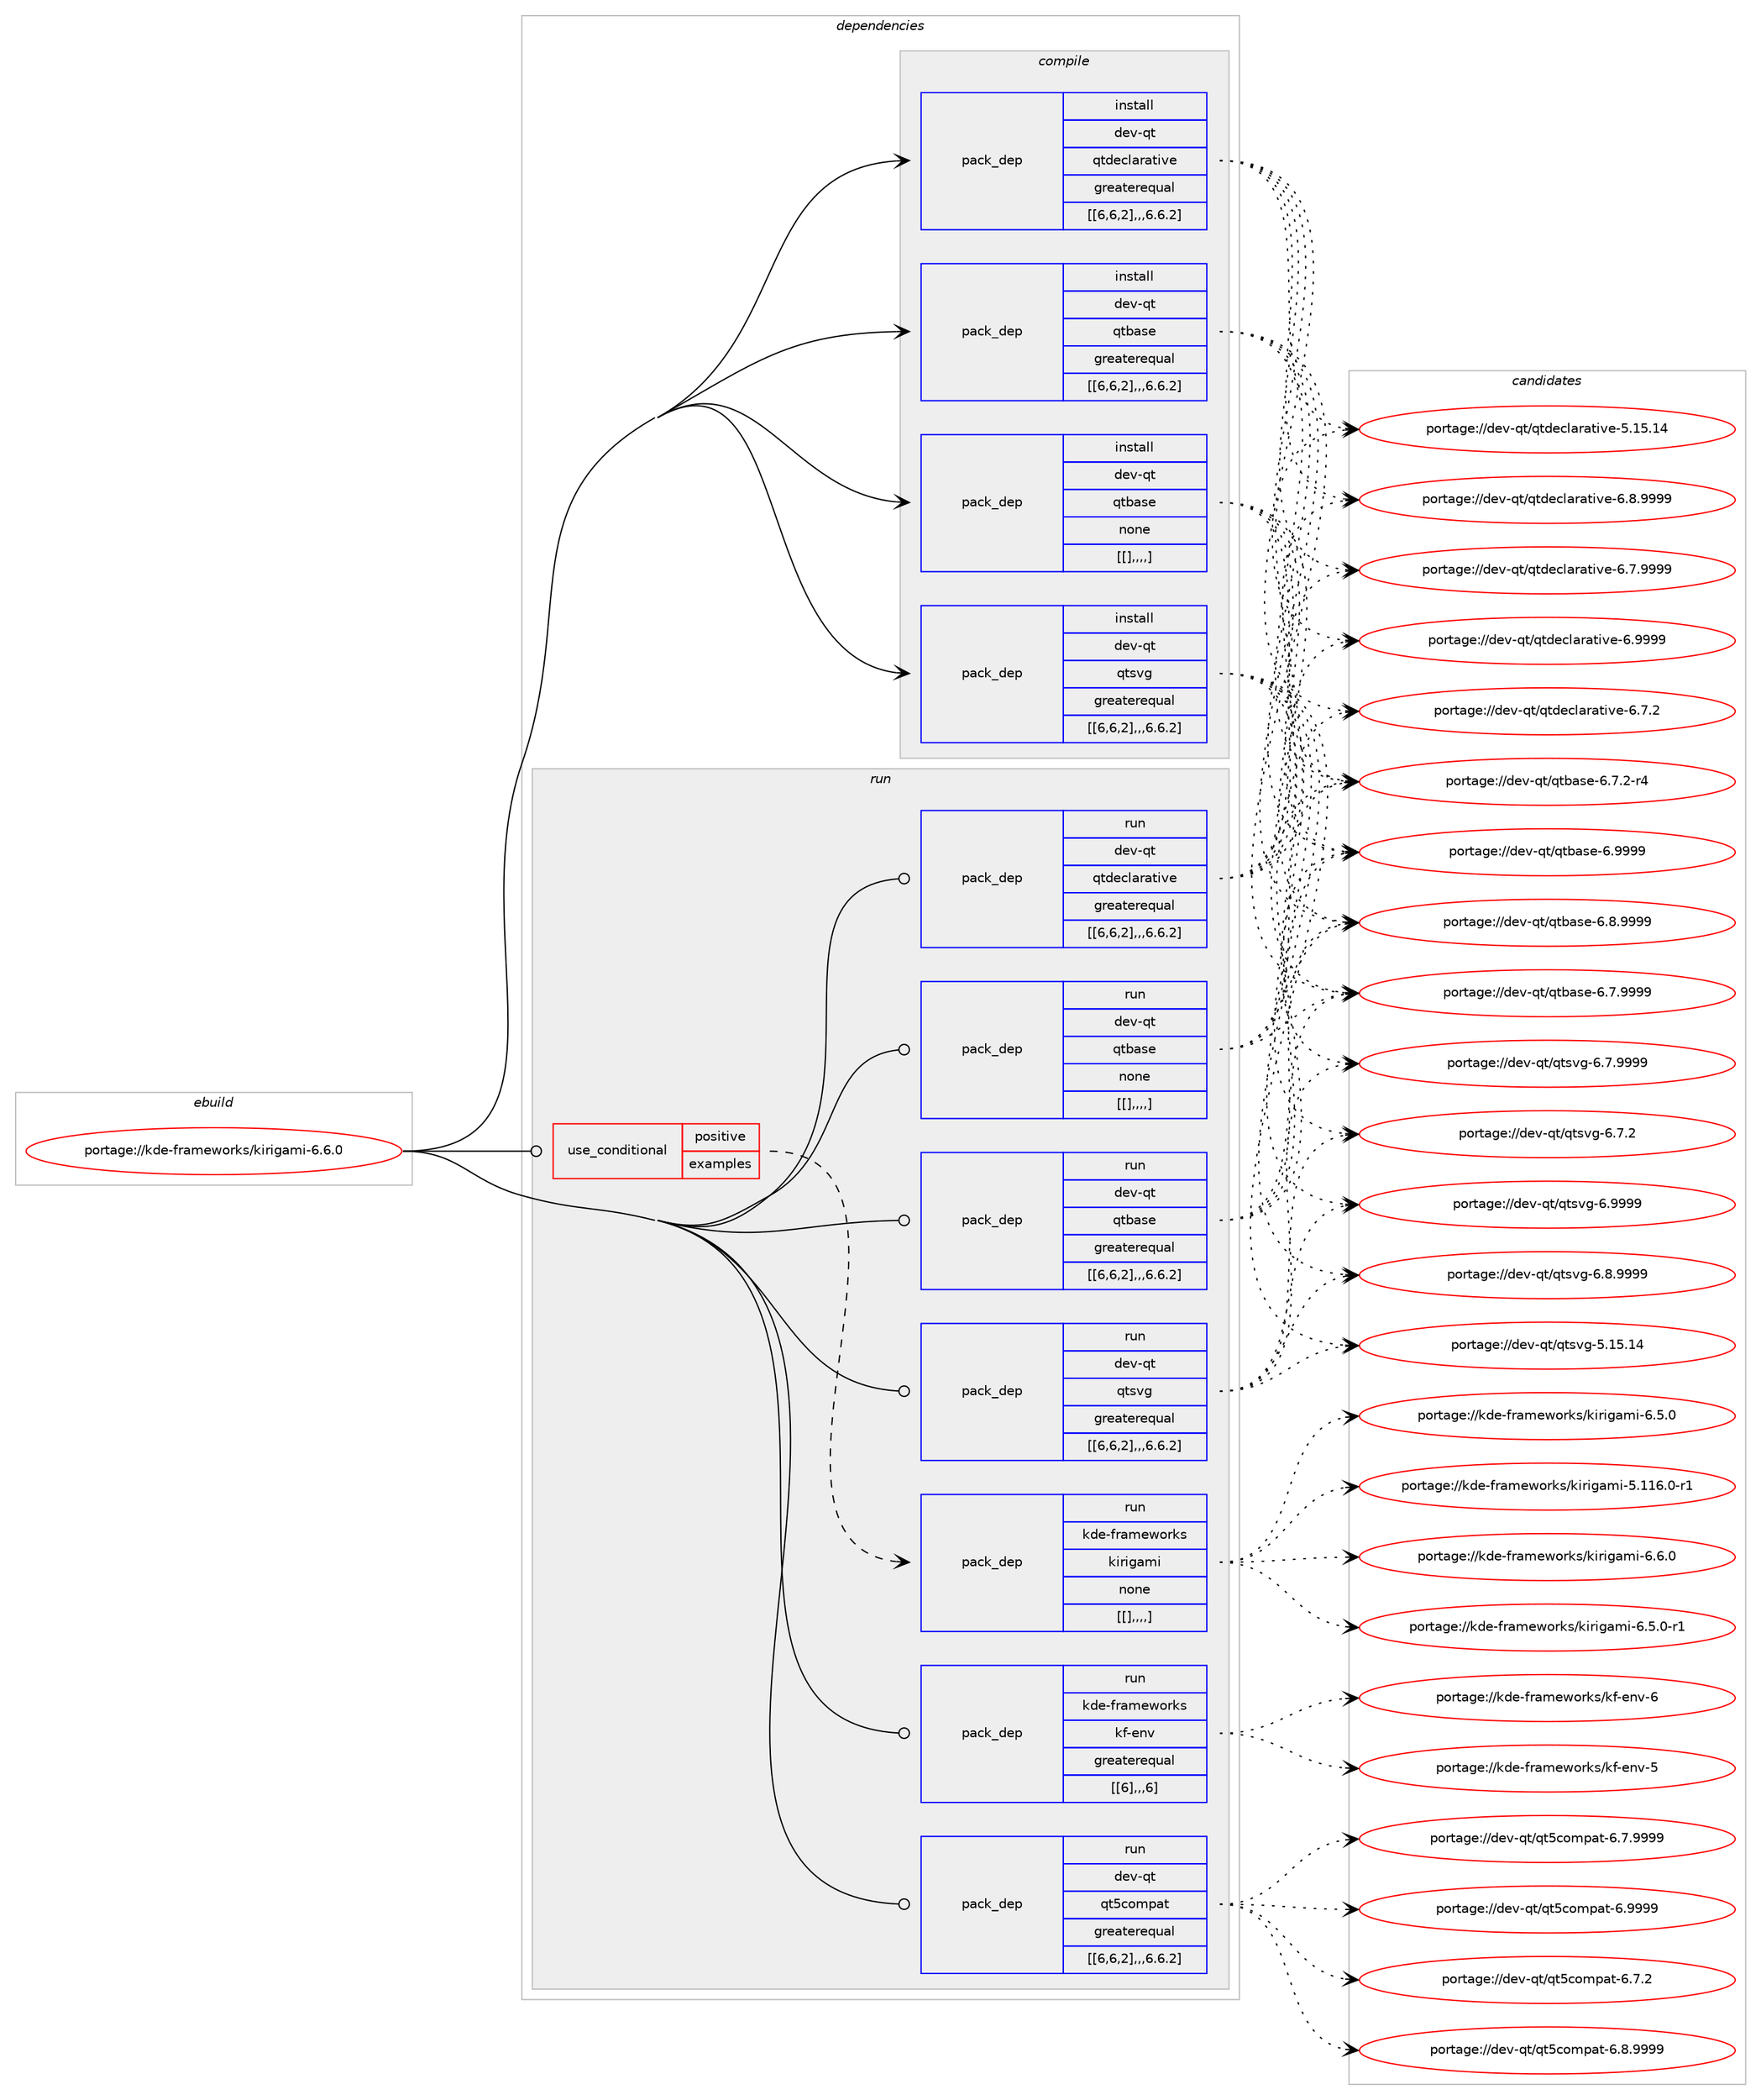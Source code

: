 digraph prolog {

# *************
# Graph options
# *************

newrank=true;
concentrate=true;
compound=true;
graph [rankdir=LR,fontname=Helvetica,fontsize=10,ranksep=1.5];#, ranksep=2.5, nodesep=0.2];
edge  [arrowhead=vee];
node  [fontname=Helvetica,fontsize=10];

# **********
# The ebuild
# **********

subgraph cluster_leftcol {
color=gray;
label=<<i>ebuild</i>>;
id [label="portage://kde-frameworks/kirigami-6.6.0", color=red, width=4, href="../kde-frameworks/kirigami-6.6.0.svg"];
}

# ****************
# The dependencies
# ****************

subgraph cluster_midcol {
color=gray;
label=<<i>dependencies</i>>;
subgraph cluster_compile {
fillcolor="#eeeeee";
style=filled;
label=<<i>compile</i>>;
subgraph pack202448 {
dependency274924 [label=<<TABLE BORDER="0" CELLBORDER="1" CELLSPACING="0" CELLPADDING="4" WIDTH="220"><TR><TD ROWSPAN="6" CELLPADDING="30">pack_dep</TD></TR><TR><TD WIDTH="110">install</TD></TR><TR><TD>dev-qt</TD></TR><TR><TD>qtbase</TD></TR><TR><TD>greaterequal</TD></TR><TR><TD>[[6,6,2],,,6.6.2]</TD></TR></TABLE>>, shape=none, color=blue];
}
id:e -> dependency274924:w [weight=20,style="solid",arrowhead="vee"];
subgraph pack202449 {
dependency274925 [label=<<TABLE BORDER="0" CELLBORDER="1" CELLSPACING="0" CELLPADDING="4" WIDTH="220"><TR><TD ROWSPAN="6" CELLPADDING="30">pack_dep</TD></TR><TR><TD WIDTH="110">install</TD></TR><TR><TD>dev-qt</TD></TR><TR><TD>qtbase</TD></TR><TR><TD>none</TD></TR><TR><TD>[[],,,,]</TD></TR></TABLE>>, shape=none, color=blue];
}
id:e -> dependency274925:w [weight=20,style="solid",arrowhead="vee"];
subgraph pack202450 {
dependency274926 [label=<<TABLE BORDER="0" CELLBORDER="1" CELLSPACING="0" CELLPADDING="4" WIDTH="220"><TR><TD ROWSPAN="6" CELLPADDING="30">pack_dep</TD></TR><TR><TD WIDTH="110">install</TD></TR><TR><TD>dev-qt</TD></TR><TR><TD>qtdeclarative</TD></TR><TR><TD>greaterequal</TD></TR><TR><TD>[[6,6,2],,,6.6.2]</TD></TR></TABLE>>, shape=none, color=blue];
}
id:e -> dependency274926:w [weight=20,style="solid",arrowhead="vee"];
subgraph pack202451 {
dependency274927 [label=<<TABLE BORDER="0" CELLBORDER="1" CELLSPACING="0" CELLPADDING="4" WIDTH="220"><TR><TD ROWSPAN="6" CELLPADDING="30">pack_dep</TD></TR><TR><TD WIDTH="110">install</TD></TR><TR><TD>dev-qt</TD></TR><TR><TD>qtsvg</TD></TR><TR><TD>greaterequal</TD></TR><TR><TD>[[6,6,2],,,6.6.2]</TD></TR></TABLE>>, shape=none, color=blue];
}
id:e -> dependency274927:w [weight=20,style="solid",arrowhead="vee"];
}
subgraph cluster_compileandrun {
fillcolor="#eeeeee";
style=filled;
label=<<i>compile and run</i>>;
}
subgraph cluster_run {
fillcolor="#eeeeee";
style=filled;
label=<<i>run</i>>;
subgraph cond70359 {
dependency274928 [label=<<TABLE BORDER="0" CELLBORDER="1" CELLSPACING="0" CELLPADDING="4"><TR><TD ROWSPAN="3" CELLPADDING="10">use_conditional</TD></TR><TR><TD>positive</TD></TR><TR><TD>examples</TD></TR></TABLE>>, shape=none, color=red];
subgraph pack202452 {
dependency274929 [label=<<TABLE BORDER="0" CELLBORDER="1" CELLSPACING="0" CELLPADDING="4" WIDTH="220"><TR><TD ROWSPAN="6" CELLPADDING="30">pack_dep</TD></TR><TR><TD WIDTH="110">run</TD></TR><TR><TD>kde-frameworks</TD></TR><TR><TD>kirigami</TD></TR><TR><TD>none</TD></TR><TR><TD>[[],,,,]</TD></TR></TABLE>>, shape=none, color=blue];
}
dependency274928:e -> dependency274929:w [weight=20,style="dashed",arrowhead="vee"];
}
id:e -> dependency274928:w [weight=20,style="solid",arrowhead="odot"];
subgraph pack202453 {
dependency274930 [label=<<TABLE BORDER="0" CELLBORDER="1" CELLSPACING="0" CELLPADDING="4" WIDTH="220"><TR><TD ROWSPAN="6" CELLPADDING="30">pack_dep</TD></TR><TR><TD WIDTH="110">run</TD></TR><TR><TD>dev-qt</TD></TR><TR><TD>qt5compat</TD></TR><TR><TD>greaterequal</TD></TR><TR><TD>[[6,6,2],,,6.6.2]</TD></TR></TABLE>>, shape=none, color=blue];
}
id:e -> dependency274930:w [weight=20,style="solid",arrowhead="odot"];
subgraph pack202454 {
dependency274931 [label=<<TABLE BORDER="0" CELLBORDER="1" CELLSPACING="0" CELLPADDING="4" WIDTH="220"><TR><TD ROWSPAN="6" CELLPADDING="30">pack_dep</TD></TR><TR><TD WIDTH="110">run</TD></TR><TR><TD>dev-qt</TD></TR><TR><TD>qtbase</TD></TR><TR><TD>greaterequal</TD></TR><TR><TD>[[6,6,2],,,6.6.2]</TD></TR></TABLE>>, shape=none, color=blue];
}
id:e -> dependency274931:w [weight=20,style="solid",arrowhead="odot"];
subgraph pack202455 {
dependency274932 [label=<<TABLE BORDER="0" CELLBORDER="1" CELLSPACING="0" CELLPADDING="4" WIDTH="220"><TR><TD ROWSPAN="6" CELLPADDING="30">pack_dep</TD></TR><TR><TD WIDTH="110">run</TD></TR><TR><TD>dev-qt</TD></TR><TR><TD>qtbase</TD></TR><TR><TD>none</TD></TR><TR><TD>[[],,,,]</TD></TR></TABLE>>, shape=none, color=blue];
}
id:e -> dependency274932:w [weight=20,style="solid",arrowhead="odot"];
subgraph pack202456 {
dependency274933 [label=<<TABLE BORDER="0" CELLBORDER="1" CELLSPACING="0" CELLPADDING="4" WIDTH="220"><TR><TD ROWSPAN="6" CELLPADDING="30">pack_dep</TD></TR><TR><TD WIDTH="110">run</TD></TR><TR><TD>dev-qt</TD></TR><TR><TD>qtdeclarative</TD></TR><TR><TD>greaterequal</TD></TR><TR><TD>[[6,6,2],,,6.6.2]</TD></TR></TABLE>>, shape=none, color=blue];
}
id:e -> dependency274933:w [weight=20,style="solid",arrowhead="odot"];
subgraph pack202457 {
dependency274934 [label=<<TABLE BORDER="0" CELLBORDER="1" CELLSPACING="0" CELLPADDING="4" WIDTH="220"><TR><TD ROWSPAN="6" CELLPADDING="30">pack_dep</TD></TR><TR><TD WIDTH="110">run</TD></TR><TR><TD>dev-qt</TD></TR><TR><TD>qtsvg</TD></TR><TR><TD>greaterequal</TD></TR><TR><TD>[[6,6,2],,,6.6.2]</TD></TR></TABLE>>, shape=none, color=blue];
}
id:e -> dependency274934:w [weight=20,style="solid",arrowhead="odot"];
subgraph pack202458 {
dependency274935 [label=<<TABLE BORDER="0" CELLBORDER="1" CELLSPACING="0" CELLPADDING="4" WIDTH="220"><TR><TD ROWSPAN="6" CELLPADDING="30">pack_dep</TD></TR><TR><TD WIDTH="110">run</TD></TR><TR><TD>kde-frameworks</TD></TR><TR><TD>kf-env</TD></TR><TR><TD>greaterequal</TD></TR><TR><TD>[[6],,,6]</TD></TR></TABLE>>, shape=none, color=blue];
}
id:e -> dependency274935:w [weight=20,style="solid",arrowhead="odot"];
}
}

# **************
# The candidates
# **************

subgraph cluster_choices {
rank=same;
color=gray;
label=<<i>candidates</i>>;

subgraph choice202448 {
color=black;
nodesep=1;
choice1001011184511311647113116989711510145544657575757 [label="portage://dev-qt/qtbase-6.9999", color=red, width=4,href="../dev-qt/qtbase-6.9999.svg"];
choice10010111845113116471131169897115101455446564657575757 [label="portage://dev-qt/qtbase-6.8.9999", color=red, width=4,href="../dev-qt/qtbase-6.8.9999.svg"];
choice10010111845113116471131169897115101455446554657575757 [label="portage://dev-qt/qtbase-6.7.9999", color=red, width=4,href="../dev-qt/qtbase-6.7.9999.svg"];
choice100101118451131164711311698971151014554465546504511452 [label="portage://dev-qt/qtbase-6.7.2-r4", color=red, width=4,href="../dev-qt/qtbase-6.7.2-r4.svg"];
dependency274924:e -> choice1001011184511311647113116989711510145544657575757:w [style=dotted,weight="100"];
dependency274924:e -> choice10010111845113116471131169897115101455446564657575757:w [style=dotted,weight="100"];
dependency274924:e -> choice10010111845113116471131169897115101455446554657575757:w [style=dotted,weight="100"];
dependency274924:e -> choice100101118451131164711311698971151014554465546504511452:w [style=dotted,weight="100"];
}
subgraph choice202449 {
color=black;
nodesep=1;
choice1001011184511311647113116989711510145544657575757 [label="portage://dev-qt/qtbase-6.9999", color=red, width=4,href="../dev-qt/qtbase-6.9999.svg"];
choice10010111845113116471131169897115101455446564657575757 [label="portage://dev-qt/qtbase-6.8.9999", color=red, width=4,href="../dev-qt/qtbase-6.8.9999.svg"];
choice10010111845113116471131169897115101455446554657575757 [label="portage://dev-qt/qtbase-6.7.9999", color=red, width=4,href="../dev-qt/qtbase-6.7.9999.svg"];
choice100101118451131164711311698971151014554465546504511452 [label="portage://dev-qt/qtbase-6.7.2-r4", color=red, width=4,href="../dev-qt/qtbase-6.7.2-r4.svg"];
dependency274925:e -> choice1001011184511311647113116989711510145544657575757:w [style=dotted,weight="100"];
dependency274925:e -> choice10010111845113116471131169897115101455446564657575757:w [style=dotted,weight="100"];
dependency274925:e -> choice10010111845113116471131169897115101455446554657575757:w [style=dotted,weight="100"];
dependency274925:e -> choice100101118451131164711311698971151014554465546504511452:w [style=dotted,weight="100"];
}
subgraph choice202450 {
color=black;
nodesep=1;
choice100101118451131164711311610010199108971149711610511810145544657575757 [label="portage://dev-qt/qtdeclarative-6.9999", color=red, width=4,href="../dev-qt/qtdeclarative-6.9999.svg"];
choice1001011184511311647113116100101991089711497116105118101455446564657575757 [label="portage://dev-qt/qtdeclarative-6.8.9999", color=red, width=4,href="../dev-qt/qtdeclarative-6.8.9999.svg"];
choice1001011184511311647113116100101991089711497116105118101455446554657575757 [label="portage://dev-qt/qtdeclarative-6.7.9999", color=red, width=4,href="../dev-qt/qtdeclarative-6.7.9999.svg"];
choice1001011184511311647113116100101991089711497116105118101455446554650 [label="portage://dev-qt/qtdeclarative-6.7.2", color=red, width=4,href="../dev-qt/qtdeclarative-6.7.2.svg"];
choice10010111845113116471131161001019910897114971161051181014553464953464952 [label="portage://dev-qt/qtdeclarative-5.15.14", color=red, width=4,href="../dev-qt/qtdeclarative-5.15.14.svg"];
dependency274926:e -> choice100101118451131164711311610010199108971149711610511810145544657575757:w [style=dotted,weight="100"];
dependency274926:e -> choice1001011184511311647113116100101991089711497116105118101455446564657575757:w [style=dotted,weight="100"];
dependency274926:e -> choice1001011184511311647113116100101991089711497116105118101455446554657575757:w [style=dotted,weight="100"];
dependency274926:e -> choice1001011184511311647113116100101991089711497116105118101455446554650:w [style=dotted,weight="100"];
dependency274926:e -> choice10010111845113116471131161001019910897114971161051181014553464953464952:w [style=dotted,weight="100"];
}
subgraph choice202451 {
color=black;
nodesep=1;
choice100101118451131164711311611511810345544657575757 [label="portage://dev-qt/qtsvg-6.9999", color=red, width=4,href="../dev-qt/qtsvg-6.9999.svg"];
choice1001011184511311647113116115118103455446564657575757 [label="portage://dev-qt/qtsvg-6.8.9999", color=red, width=4,href="../dev-qt/qtsvg-6.8.9999.svg"];
choice1001011184511311647113116115118103455446554657575757 [label="portage://dev-qt/qtsvg-6.7.9999", color=red, width=4,href="../dev-qt/qtsvg-6.7.9999.svg"];
choice1001011184511311647113116115118103455446554650 [label="portage://dev-qt/qtsvg-6.7.2", color=red, width=4,href="../dev-qt/qtsvg-6.7.2.svg"];
choice10010111845113116471131161151181034553464953464952 [label="portage://dev-qt/qtsvg-5.15.14", color=red, width=4,href="../dev-qt/qtsvg-5.15.14.svg"];
dependency274927:e -> choice100101118451131164711311611511810345544657575757:w [style=dotted,weight="100"];
dependency274927:e -> choice1001011184511311647113116115118103455446564657575757:w [style=dotted,weight="100"];
dependency274927:e -> choice1001011184511311647113116115118103455446554657575757:w [style=dotted,weight="100"];
dependency274927:e -> choice1001011184511311647113116115118103455446554650:w [style=dotted,weight="100"];
dependency274927:e -> choice10010111845113116471131161151181034553464953464952:w [style=dotted,weight="100"];
}
subgraph choice202452 {
color=black;
nodesep=1;
choice10710010145102114971091011191111141071154710710511410510397109105455446544648 [label="portage://kde-frameworks/kirigami-6.6.0", color=red, width=4,href="../kde-frameworks/kirigami-6.6.0.svg"];
choice107100101451021149710910111911111410711547107105114105103971091054554465346484511449 [label="portage://kde-frameworks/kirigami-6.5.0-r1", color=red, width=4,href="../kde-frameworks/kirigami-6.5.0-r1.svg"];
choice10710010145102114971091011191111141071154710710511410510397109105455446534648 [label="portage://kde-frameworks/kirigami-6.5.0", color=red, width=4,href="../kde-frameworks/kirigami-6.5.0.svg"];
choice1071001014510211497109101119111114107115471071051141051039710910545534649495446484511449 [label="portage://kde-frameworks/kirigami-5.116.0-r1", color=red, width=4,href="../kde-frameworks/kirigami-5.116.0-r1.svg"];
dependency274929:e -> choice10710010145102114971091011191111141071154710710511410510397109105455446544648:w [style=dotted,weight="100"];
dependency274929:e -> choice107100101451021149710910111911111410711547107105114105103971091054554465346484511449:w [style=dotted,weight="100"];
dependency274929:e -> choice10710010145102114971091011191111141071154710710511410510397109105455446534648:w [style=dotted,weight="100"];
dependency274929:e -> choice1071001014510211497109101119111114107115471071051141051039710910545534649495446484511449:w [style=dotted,weight="100"];
}
subgraph choice202453 {
color=black;
nodesep=1;
choice100101118451131164711311653991111091129711645544657575757 [label="portage://dev-qt/qt5compat-6.9999", color=red, width=4,href="../dev-qt/qt5compat-6.9999.svg"];
choice1001011184511311647113116539911110911297116455446564657575757 [label="portage://dev-qt/qt5compat-6.8.9999", color=red, width=4,href="../dev-qt/qt5compat-6.8.9999.svg"];
choice1001011184511311647113116539911110911297116455446554657575757 [label="portage://dev-qt/qt5compat-6.7.9999", color=red, width=4,href="../dev-qt/qt5compat-6.7.9999.svg"];
choice1001011184511311647113116539911110911297116455446554650 [label="portage://dev-qt/qt5compat-6.7.2", color=red, width=4,href="../dev-qt/qt5compat-6.7.2.svg"];
dependency274930:e -> choice100101118451131164711311653991111091129711645544657575757:w [style=dotted,weight="100"];
dependency274930:e -> choice1001011184511311647113116539911110911297116455446564657575757:w [style=dotted,weight="100"];
dependency274930:e -> choice1001011184511311647113116539911110911297116455446554657575757:w [style=dotted,weight="100"];
dependency274930:e -> choice1001011184511311647113116539911110911297116455446554650:w [style=dotted,weight="100"];
}
subgraph choice202454 {
color=black;
nodesep=1;
choice1001011184511311647113116989711510145544657575757 [label="portage://dev-qt/qtbase-6.9999", color=red, width=4,href="../dev-qt/qtbase-6.9999.svg"];
choice10010111845113116471131169897115101455446564657575757 [label="portage://dev-qt/qtbase-6.8.9999", color=red, width=4,href="../dev-qt/qtbase-6.8.9999.svg"];
choice10010111845113116471131169897115101455446554657575757 [label="portage://dev-qt/qtbase-6.7.9999", color=red, width=4,href="../dev-qt/qtbase-6.7.9999.svg"];
choice100101118451131164711311698971151014554465546504511452 [label="portage://dev-qt/qtbase-6.7.2-r4", color=red, width=4,href="../dev-qt/qtbase-6.7.2-r4.svg"];
dependency274931:e -> choice1001011184511311647113116989711510145544657575757:w [style=dotted,weight="100"];
dependency274931:e -> choice10010111845113116471131169897115101455446564657575757:w [style=dotted,weight="100"];
dependency274931:e -> choice10010111845113116471131169897115101455446554657575757:w [style=dotted,weight="100"];
dependency274931:e -> choice100101118451131164711311698971151014554465546504511452:w [style=dotted,weight="100"];
}
subgraph choice202455 {
color=black;
nodesep=1;
choice1001011184511311647113116989711510145544657575757 [label="portage://dev-qt/qtbase-6.9999", color=red, width=4,href="../dev-qt/qtbase-6.9999.svg"];
choice10010111845113116471131169897115101455446564657575757 [label="portage://dev-qt/qtbase-6.8.9999", color=red, width=4,href="../dev-qt/qtbase-6.8.9999.svg"];
choice10010111845113116471131169897115101455446554657575757 [label="portage://dev-qt/qtbase-6.7.9999", color=red, width=4,href="../dev-qt/qtbase-6.7.9999.svg"];
choice100101118451131164711311698971151014554465546504511452 [label="portage://dev-qt/qtbase-6.7.2-r4", color=red, width=4,href="../dev-qt/qtbase-6.7.2-r4.svg"];
dependency274932:e -> choice1001011184511311647113116989711510145544657575757:w [style=dotted,weight="100"];
dependency274932:e -> choice10010111845113116471131169897115101455446564657575757:w [style=dotted,weight="100"];
dependency274932:e -> choice10010111845113116471131169897115101455446554657575757:w [style=dotted,weight="100"];
dependency274932:e -> choice100101118451131164711311698971151014554465546504511452:w [style=dotted,weight="100"];
}
subgraph choice202456 {
color=black;
nodesep=1;
choice100101118451131164711311610010199108971149711610511810145544657575757 [label="portage://dev-qt/qtdeclarative-6.9999", color=red, width=4,href="../dev-qt/qtdeclarative-6.9999.svg"];
choice1001011184511311647113116100101991089711497116105118101455446564657575757 [label="portage://dev-qt/qtdeclarative-6.8.9999", color=red, width=4,href="../dev-qt/qtdeclarative-6.8.9999.svg"];
choice1001011184511311647113116100101991089711497116105118101455446554657575757 [label="portage://dev-qt/qtdeclarative-6.7.9999", color=red, width=4,href="../dev-qt/qtdeclarative-6.7.9999.svg"];
choice1001011184511311647113116100101991089711497116105118101455446554650 [label="portage://dev-qt/qtdeclarative-6.7.2", color=red, width=4,href="../dev-qt/qtdeclarative-6.7.2.svg"];
choice10010111845113116471131161001019910897114971161051181014553464953464952 [label="portage://dev-qt/qtdeclarative-5.15.14", color=red, width=4,href="../dev-qt/qtdeclarative-5.15.14.svg"];
dependency274933:e -> choice100101118451131164711311610010199108971149711610511810145544657575757:w [style=dotted,weight="100"];
dependency274933:e -> choice1001011184511311647113116100101991089711497116105118101455446564657575757:w [style=dotted,weight="100"];
dependency274933:e -> choice1001011184511311647113116100101991089711497116105118101455446554657575757:w [style=dotted,weight="100"];
dependency274933:e -> choice1001011184511311647113116100101991089711497116105118101455446554650:w [style=dotted,weight="100"];
dependency274933:e -> choice10010111845113116471131161001019910897114971161051181014553464953464952:w [style=dotted,weight="100"];
}
subgraph choice202457 {
color=black;
nodesep=1;
choice100101118451131164711311611511810345544657575757 [label="portage://dev-qt/qtsvg-6.9999", color=red, width=4,href="../dev-qt/qtsvg-6.9999.svg"];
choice1001011184511311647113116115118103455446564657575757 [label="portage://dev-qt/qtsvg-6.8.9999", color=red, width=4,href="../dev-qt/qtsvg-6.8.9999.svg"];
choice1001011184511311647113116115118103455446554657575757 [label="portage://dev-qt/qtsvg-6.7.9999", color=red, width=4,href="../dev-qt/qtsvg-6.7.9999.svg"];
choice1001011184511311647113116115118103455446554650 [label="portage://dev-qt/qtsvg-6.7.2", color=red, width=4,href="../dev-qt/qtsvg-6.7.2.svg"];
choice10010111845113116471131161151181034553464953464952 [label="portage://dev-qt/qtsvg-5.15.14", color=red, width=4,href="../dev-qt/qtsvg-5.15.14.svg"];
dependency274934:e -> choice100101118451131164711311611511810345544657575757:w [style=dotted,weight="100"];
dependency274934:e -> choice1001011184511311647113116115118103455446564657575757:w [style=dotted,weight="100"];
dependency274934:e -> choice1001011184511311647113116115118103455446554657575757:w [style=dotted,weight="100"];
dependency274934:e -> choice1001011184511311647113116115118103455446554650:w [style=dotted,weight="100"];
dependency274934:e -> choice10010111845113116471131161151181034553464953464952:w [style=dotted,weight="100"];
}
subgraph choice202458 {
color=black;
nodesep=1;
choice107100101451021149710910111911111410711547107102451011101184554 [label="portage://kde-frameworks/kf-env-6", color=red, width=4,href="../kde-frameworks/kf-env-6.svg"];
choice107100101451021149710910111911111410711547107102451011101184553 [label="portage://kde-frameworks/kf-env-5", color=red, width=4,href="../kde-frameworks/kf-env-5.svg"];
dependency274935:e -> choice107100101451021149710910111911111410711547107102451011101184554:w [style=dotted,weight="100"];
dependency274935:e -> choice107100101451021149710910111911111410711547107102451011101184553:w [style=dotted,weight="100"];
}
}

}
